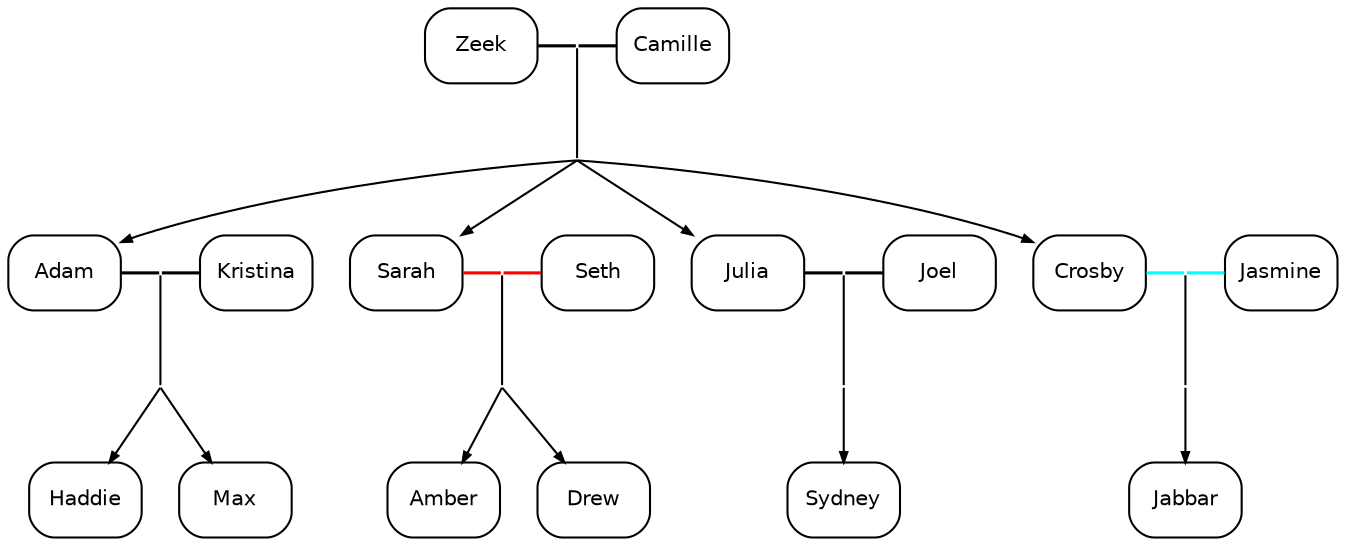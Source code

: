 graph {
  node [shape=rect style=rounded fontname=Helvetica fontsize=10 margin=0.02]
  splines=true
  overlap=false
  #pack=true
  #packMode="node"
  #ratio=1.5
  #rankdir="LR"
  #newrank=true


  subgraph {
    rank=same
    "Zeek" -- "Zeek_Camille" -- "Camille" [ penwidth=1.5 weight=2 len=0.7]
    "Zeek" [label="Zeek" tooltip="Zeek"]
    "Camille" [label="Camille" tooltip="Camille"]
    "Zeek_Camille" [ shape=none width=0 height=0 label=""]
  }

  "Zeek_Camille" -- "Zeek_Camille_sibs"

  "Zeek_Camille_sibs" [shape=none width=0 height=0 label=""]

  "Zeek_Camille_sibs" -- "Adam" [dir=forward arrowType=open arrowsize=0.5]
  "Zeek_Camille_sibs" -- "Sarah" [dir=forward arrowType=open arrowsize=0.5]
  "Zeek_Camille_sibs" -- "Julia" [dir=forward arrowType=open arrowsize=0.5]
  "Zeek_Camille_sibs" -- "Crosby" [dir=forward arrowType=open arrowsize=0.5]

  subgraph {
    rank=same
    "Adam" [label="Adam" tooltip="Adam"]
    "Sarah" [label="Sarah" tooltip="Sarah"]
    "Julia" [label="Julia" tooltip="Julia"]
    "Crosby" [label="Crosby" tooltip="Crosby"]
  }

  subgraph {
    rank=same
    "Adam" -- "Adam_Kristina" -- "Kristina" [ penwidth=1.5 weight=2 len=0.7]
    "Adam" [label="Adam" tooltip="Adam"]
    "Kristina" [label="Kristina" tooltip="Kristina"]
    "Adam_Kristina" [ shape=none width=0 height=0 label=""]
  }

  "Adam_Kristina" -- "Adam_Kristina_sibs"

  "Adam_Kristina_sibs" [shape=none width=0 height=0 label=""]

  "Adam_Kristina_sibs" -- "Haddie" [dir=forward arrowType=open arrowsize=0.5]
  "Adam_Kristina_sibs" -- "Max" [dir=forward arrowType=open arrowsize=0.5]

  subgraph {
    rank=same
    "Haddie" [label="Haddie" tooltip="Haddie"]
    "Max" [label="Max" tooltip="Max"]
  }

  subgraph {
    rank=same
    "Sarah" -- "Sarah_Seth" -- "Seth" [ color=red penwidth=1.5 weight=2 len=0.7]
    "Sarah" [label="Sarah" tooltip="Sarah"]
    "Seth" [label="Seth" tooltip="Seth"]
    "Sarah_Seth" [ color=red shape=none width=0 height=0 label=""]
  }

  "Sarah_Seth" -- "Sarah_Seth_sibs"

  "Sarah_Seth_sibs" [shape=none width=0 height=0 label=""]

  "Sarah_Seth_sibs" -- "Amber" [dir=forward arrowType=open arrowsize=0.5]
  "Sarah_Seth_sibs" -- "Drew" [dir=forward arrowType=open arrowsize=0.5]

  subgraph {
    rank=same
    "Amber" [label="Amber" tooltip="Amber"]
    "Drew" [label="Drew" tooltip="Drew"]
  }

  subgraph {
    rank=same
    "Julia" -- "Julia_Joel" -- "Joel" [ penwidth=1.5 weight=2 len=0.7]
    "Julia" [label="Julia" tooltip="Julia"]
    "Joel" [label="Joel" tooltip="Joel"]
    "Julia_Joel" [ shape=none width=0 height=0 label=""]
  }

  "Julia_Joel" -- "Julia_Joel_sibs"

  "Julia_Joel_sibs" [shape=none width=0 height=0 label=""]

  "Julia_Joel_sibs" -- "Sydney" [dir=forward arrowType=open arrowsize=0.5]

  subgraph {
    rank=same
    "Sydney" [label="Sydney" tooltip="Sydney"]
  }

  subgraph {
    rank=same
    "Crosby" -- "Crosby_Jasmine" -- "Jasmine" [ color=cyan penwidth=1.5 weight=2 len=0.7]
    "Crosby" [label="Crosby" tooltip="Crosby"]
    "Jasmine" [label="Jasmine" tooltip="Jasmine"]
    "Crosby_Jasmine" [ color=cyan shape=none width=0 height=0 label=""]
  }

  "Crosby_Jasmine" -- "Crosby_Jasmine_sibs"

  "Crosby_Jasmine_sibs" [shape=none width=0 height=0 label=""]

  "Crosby_Jasmine_sibs" -- "Jabbar" [dir=forward arrowType=open arrowsize=0.5]

  subgraph {
    rank=same
    "Jabbar" [label="Jabbar" tooltip="Jabbar"]
  }

}